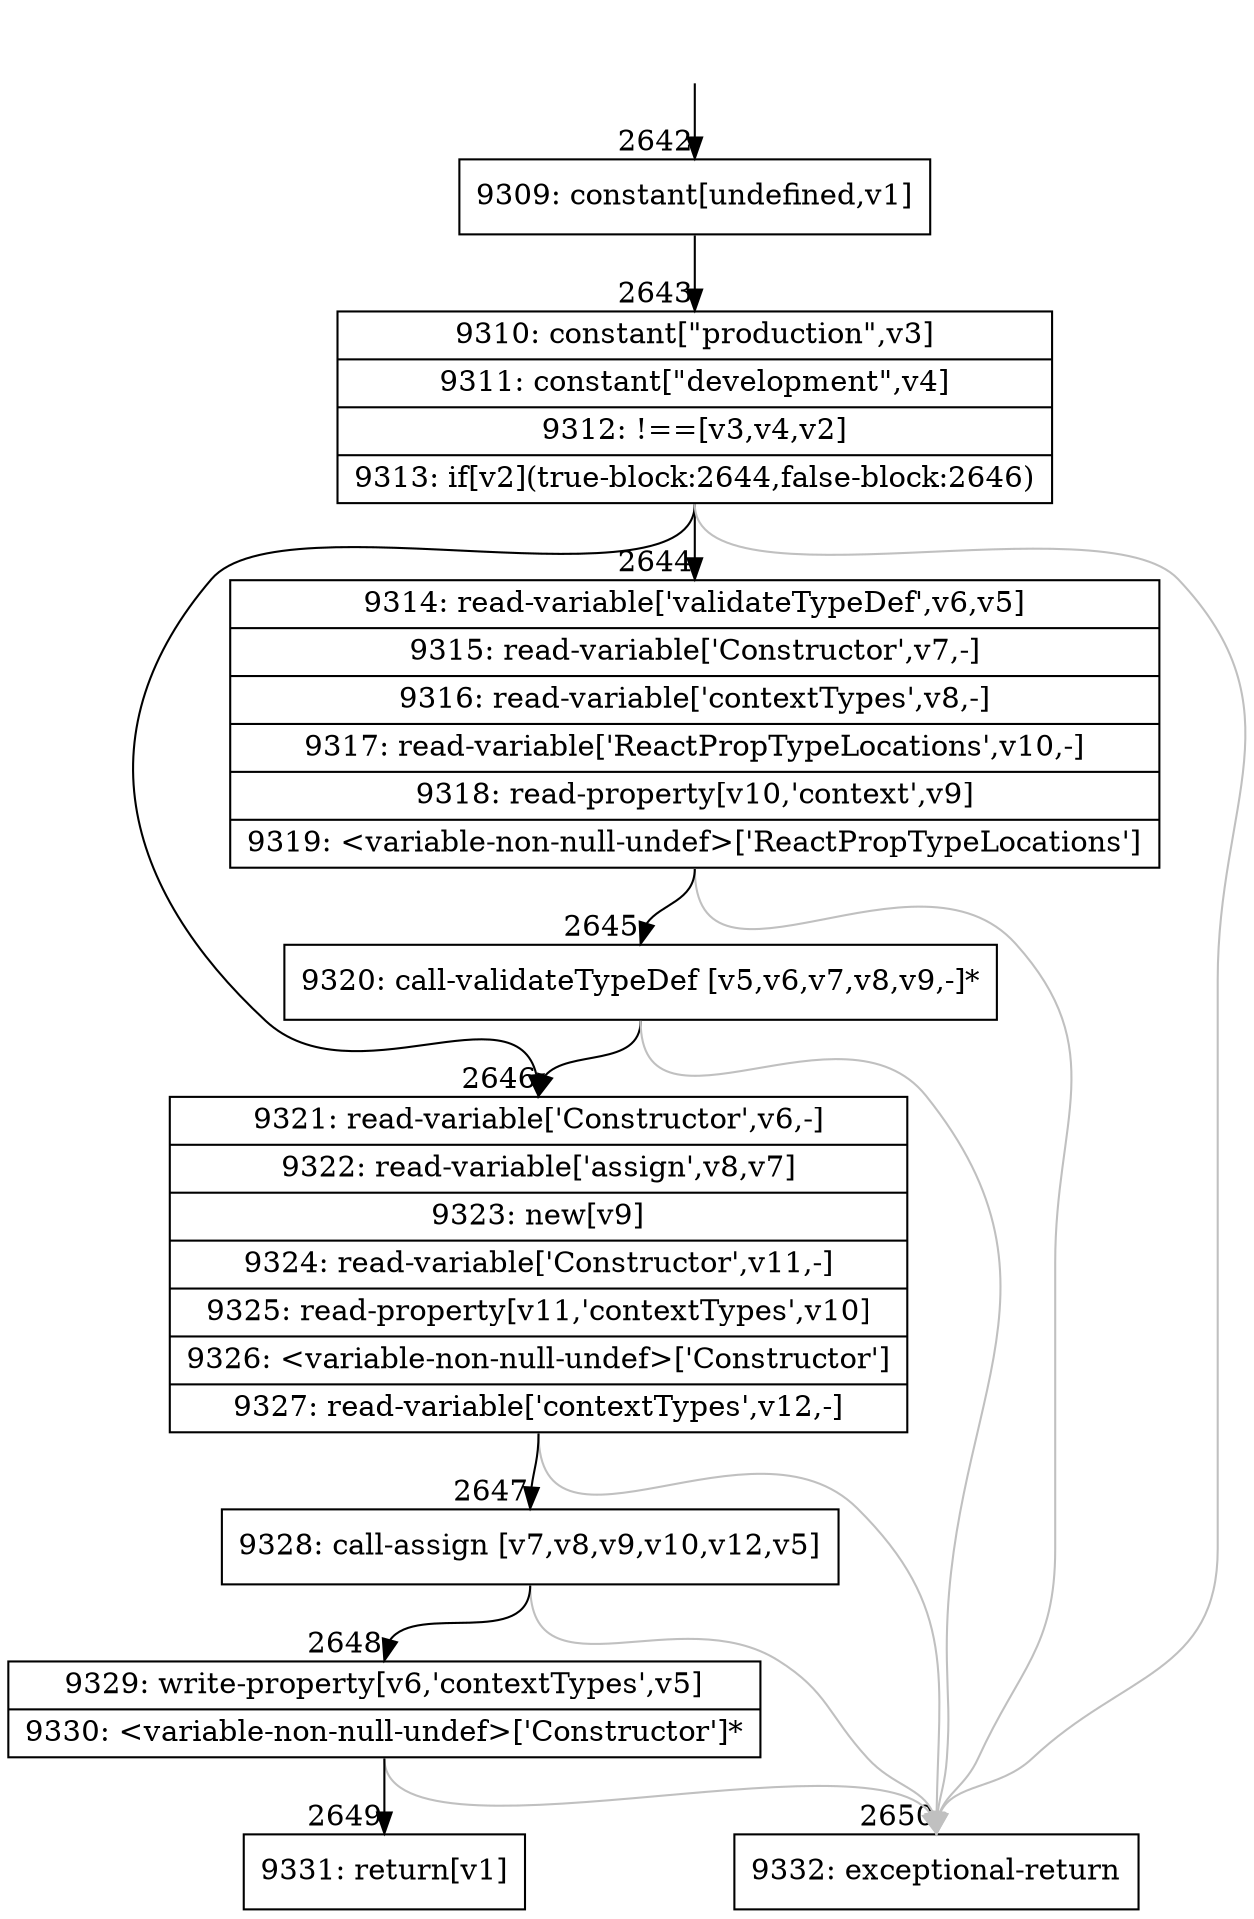 digraph {
rankdir="TD"
BB_entry196[shape=none,label=""];
BB_entry196 -> BB2642 [tailport=s, headport=n, headlabel="    2642"]
BB2642 [shape=record label="{9309: constant[undefined,v1]}" ] 
BB2642 -> BB2643 [tailport=s, headport=n, headlabel="      2643"]
BB2643 [shape=record label="{9310: constant[\"production\",v3]|9311: constant[\"development\",v4]|9312: !==[v3,v4,v2]|9313: if[v2](true-block:2644,false-block:2646)}" ] 
BB2643 -> BB2644 [tailport=s, headport=n, headlabel="      2644"]
BB2643 -> BB2646 [tailport=s, headport=n, headlabel="      2646"]
BB2643 -> BB2650 [tailport=s, headport=n, color=gray, headlabel="      2650"]
BB2644 [shape=record label="{9314: read-variable['validateTypeDef',v6,v5]|9315: read-variable['Constructor',v7,-]|9316: read-variable['contextTypes',v8,-]|9317: read-variable['ReactPropTypeLocations',v10,-]|9318: read-property[v10,'context',v9]|9319: \<variable-non-null-undef\>['ReactPropTypeLocations']}" ] 
BB2644 -> BB2645 [tailport=s, headport=n, headlabel="      2645"]
BB2644 -> BB2650 [tailport=s, headport=n, color=gray]
BB2645 [shape=record label="{9320: call-validateTypeDef [v5,v6,v7,v8,v9,-]*}" ] 
BB2645 -> BB2646 [tailport=s, headport=n]
BB2645 -> BB2650 [tailport=s, headport=n, color=gray]
BB2646 [shape=record label="{9321: read-variable['Constructor',v6,-]|9322: read-variable['assign',v8,v7]|9323: new[v9]|9324: read-variable['Constructor',v11,-]|9325: read-property[v11,'contextTypes',v10]|9326: \<variable-non-null-undef\>['Constructor']|9327: read-variable['contextTypes',v12,-]}" ] 
BB2646 -> BB2647 [tailport=s, headport=n, headlabel="      2647"]
BB2646 -> BB2650 [tailport=s, headport=n, color=gray]
BB2647 [shape=record label="{9328: call-assign [v7,v8,v9,v10,v12,v5]}" ] 
BB2647 -> BB2648 [tailport=s, headport=n, headlabel="      2648"]
BB2647 -> BB2650 [tailport=s, headport=n, color=gray]
BB2648 [shape=record label="{9329: write-property[v6,'contextTypes',v5]|9330: \<variable-non-null-undef\>['Constructor']*}" ] 
BB2648 -> BB2649 [tailport=s, headport=n, headlabel="      2649"]
BB2648 -> BB2650 [tailport=s, headport=n, color=gray]
BB2649 [shape=record label="{9331: return[v1]}" ] 
BB2650 [shape=record label="{9332: exceptional-return}" ] 
//#$~ 5338
}
